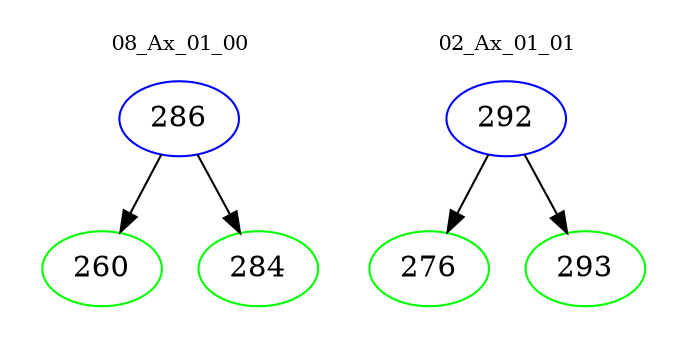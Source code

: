 digraph{
subgraph cluster_0 {
color = white
label = "08_Ax_01_00";
fontsize=10;
T0_286 [label="286", color="blue"]
T0_286 -> T0_260 [color="black"]
T0_260 [label="260", color="green"]
T0_286 -> T0_284 [color="black"]
T0_284 [label="284", color="green"]
}
subgraph cluster_1 {
color = white
label = "02_Ax_01_01";
fontsize=10;
T1_292 [label="292", color="blue"]
T1_292 -> T1_276 [color="black"]
T1_276 [label="276", color="green"]
T1_292 -> T1_293 [color="black"]
T1_293 [label="293", color="green"]
}
}
